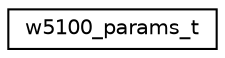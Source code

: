 digraph "Graphical Class Hierarchy"
{
 // LATEX_PDF_SIZE
  edge [fontname="Helvetica",fontsize="10",labelfontname="Helvetica",labelfontsize="10"];
  node [fontname="Helvetica",fontsize="10",shape=record];
  rankdir="LR";
  Node0 [label="w5100_params_t",height=0.2,width=0.4,color="black", fillcolor="white", style="filled",URL="$structw5100__params__t.html",tooltip="W5100 device descriptor."];
}

